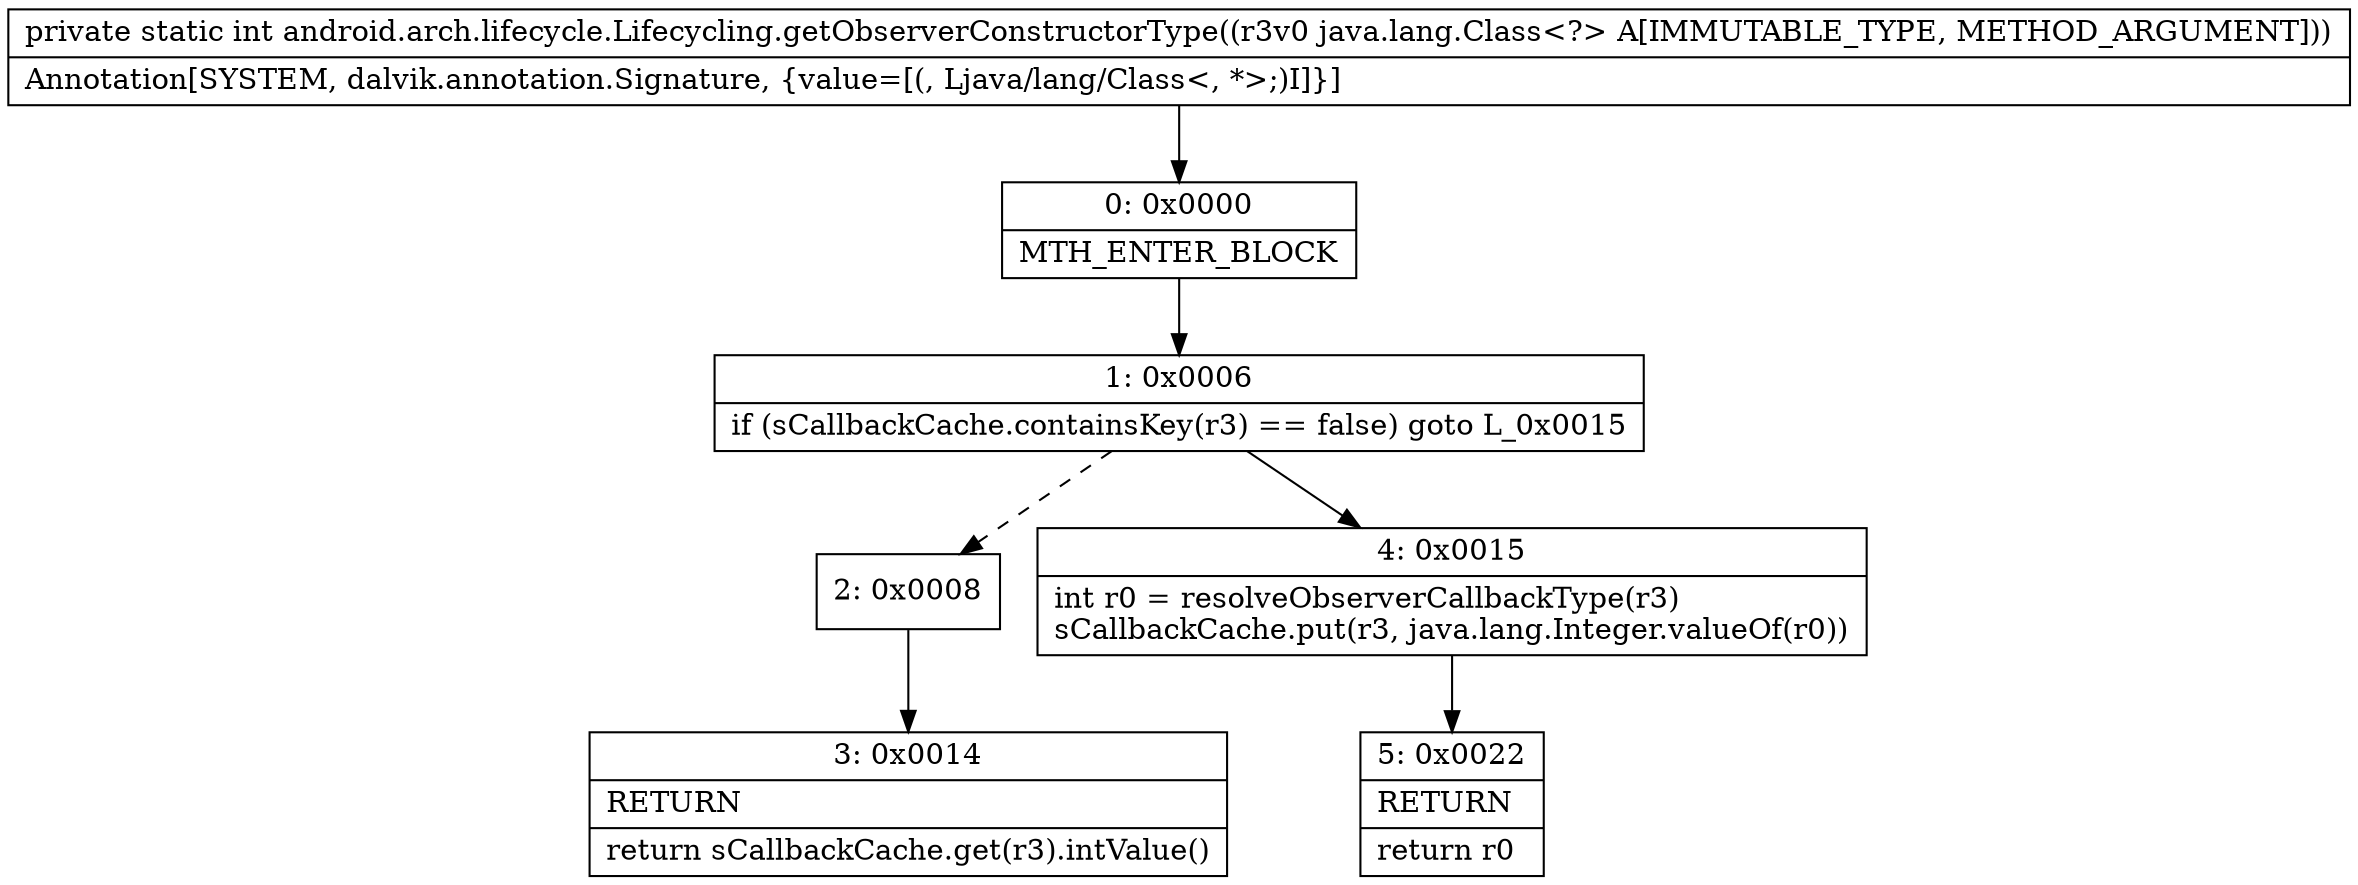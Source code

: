 digraph "CFG forandroid.arch.lifecycle.Lifecycling.getObserverConstructorType(Ljava\/lang\/Class;)I" {
Node_0 [shape=record,label="{0\:\ 0x0000|MTH_ENTER_BLOCK\l}"];
Node_1 [shape=record,label="{1\:\ 0x0006|if (sCallbackCache.containsKey(r3) == false) goto L_0x0015\l}"];
Node_2 [shape=record,label="{2\:\ 0x0008}"];
Node_3 [shape=record,label="{3\:\ 0x0014|RETURN\l|return sCallbackCache.get(r3).intValue()\l}"];
Node_4 [shape=record,label="{4\:\ 0x0015|int r0 = resolveObserverCallbackType(r3)\lsCallbackCache.put(r3, java.lang.Integer.valueOf(r0))\l}"];
Node_5 [shape=record,label="{5\:\ 0x0022|RETURN\l|return r0\l}"];
MethodNode[shape=record,label="{private static int android.arch.lifecycle.Lifecycling.getObserverConstructorType((r3v0 java.lang.Class\<?\> A[IMMUTABLE_TYPE, METHOD_ARGUMENT]))  | Annotation[SYSTEM, dalvik.annotation.Signature, \{value=[(, Ljava\/lang\/Class\<, *\>;)I]\}]\l}"];
MethodNode -> Node_0;
Node_0 -> Node_1;
Node_1 -> Node_2[style=dashed];
Node_1 -> Node_4;
Node_2 -> Node_3;
Node_4 -> Node_5;
}

